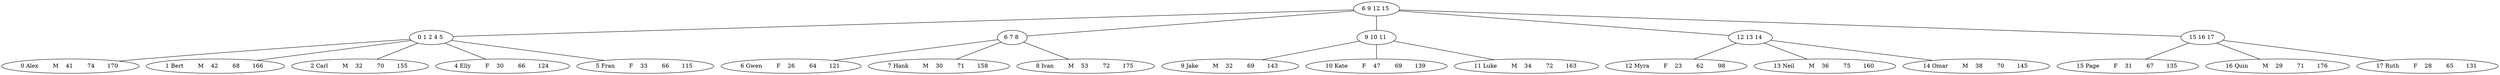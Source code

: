 strict graph{
"6 9 12 15 "--"0 1 2 4 5 "
"0 1 2 4 5 "--"0 Alex        M    41        74       170 "
"0 1 2 4 5 "--"1 Bert        M    42        68       166 "
"0 1 2 4 5 "--"2 Carl        M    32        70       155 "
"0 1 2 4 5 "--"4 Elly        F    30        66       124 "
"0 1 2 4 5 "--"5 Fran        F    33        66       115 "
"6 9 12 15 "--"6 7 8 "
"6 7 8 "--"6 Gwen        F    26        64       121 "
"6 7 8 "--"7 Hank        M    30        71       158 "
"6 7 8 "--"8 Ivan        M    53        72       175 "
"6 9 12 15 "--"9 10 11 "
"9 10 11 "--"9 Jake        M    32        69       143 "
"9 10 11 "--"10 Kate        F    47        69       139 "
"9 10 11 "--"11 Luke        M    34        72       163 "
"6 9 12 15 "--"12 13 14 "
"12 13 14 "--"12 Myra        F    23        62        98 "
"12 13 14 "--"13 Neil        M    36        75       160 "
"12 13 14 "--"14 Omar        M    38        70       145 "
"6 9 12 15 "--"15 16 17 "
"15 16 17 "--"15 Page        F    31        67       135 "
"15 16 17 "--"16 Quin        M    29        71       176 "
"15 16 17 "--"17 Ruth        F    28        65       131 "
}